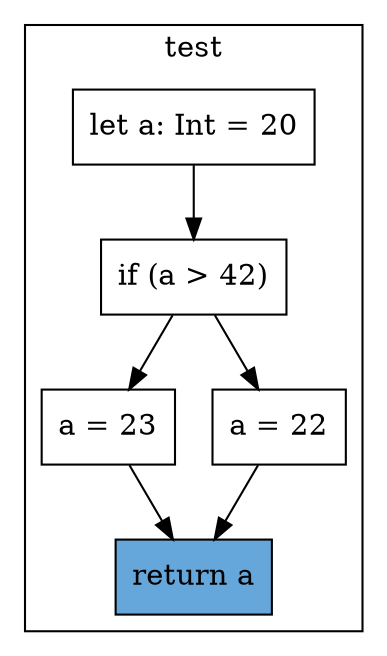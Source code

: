 digraph "conditional-2" {
    node [shape=box];
    subgraph "cluster_test" {
        label="test";
        "test_141" [label="let a: Int = 20"];
        "test_142" [label="if (a > 42)"];
        "test_144" [label="a = 23"];
        "test_146" [label="a = 22"];
        "test_148" [label="return a",style=filled,fillcolor="#66A7DB"];
        "test_141" -> "test_142";
        "test_142" -> "test_144";
        "test_142" -> "test_146";
        "test_144" -> "test_148";
        "test_146" -> "test_148";
    }
}
